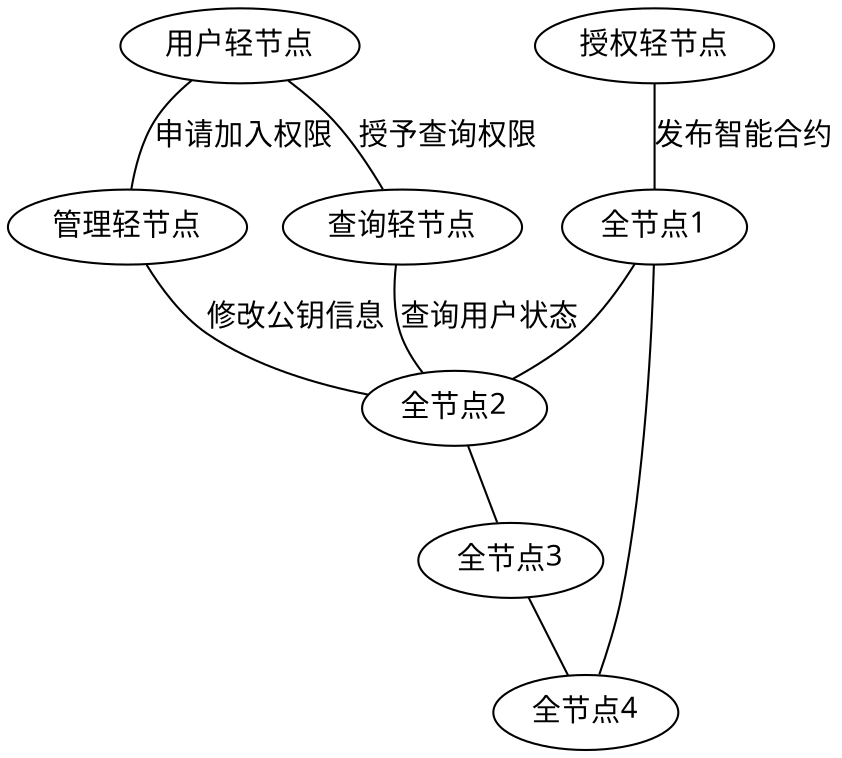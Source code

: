 graph main {
    node [shape=ellipse, fontname="KaiTi"];
    edge [fontname="KaiTi"];
    main1 [label = "全节点1"]
    main2 [label = "全节点2"]
    main3 [label = "全节点3"]
    main4 [label = "全节点4"]
    main1 -- main2
    main2 -- main3
    main3 -- main4
    main4 -- main1
    control [label = "管理轻节点"]
    user [label = "用户轻节点"]
    check [label = "查询轻节点"]
    auth [label = "授权轻节点"]
    user -- control [label = "申请加入权限"]
    user -- check [label = "授予查询权限"]
    check -- main2 [label = "查询用户状态"]
    auth -- main1 [label = "发布智能合约"]
    control -- main2 [label = "修改公钥信息"]
}